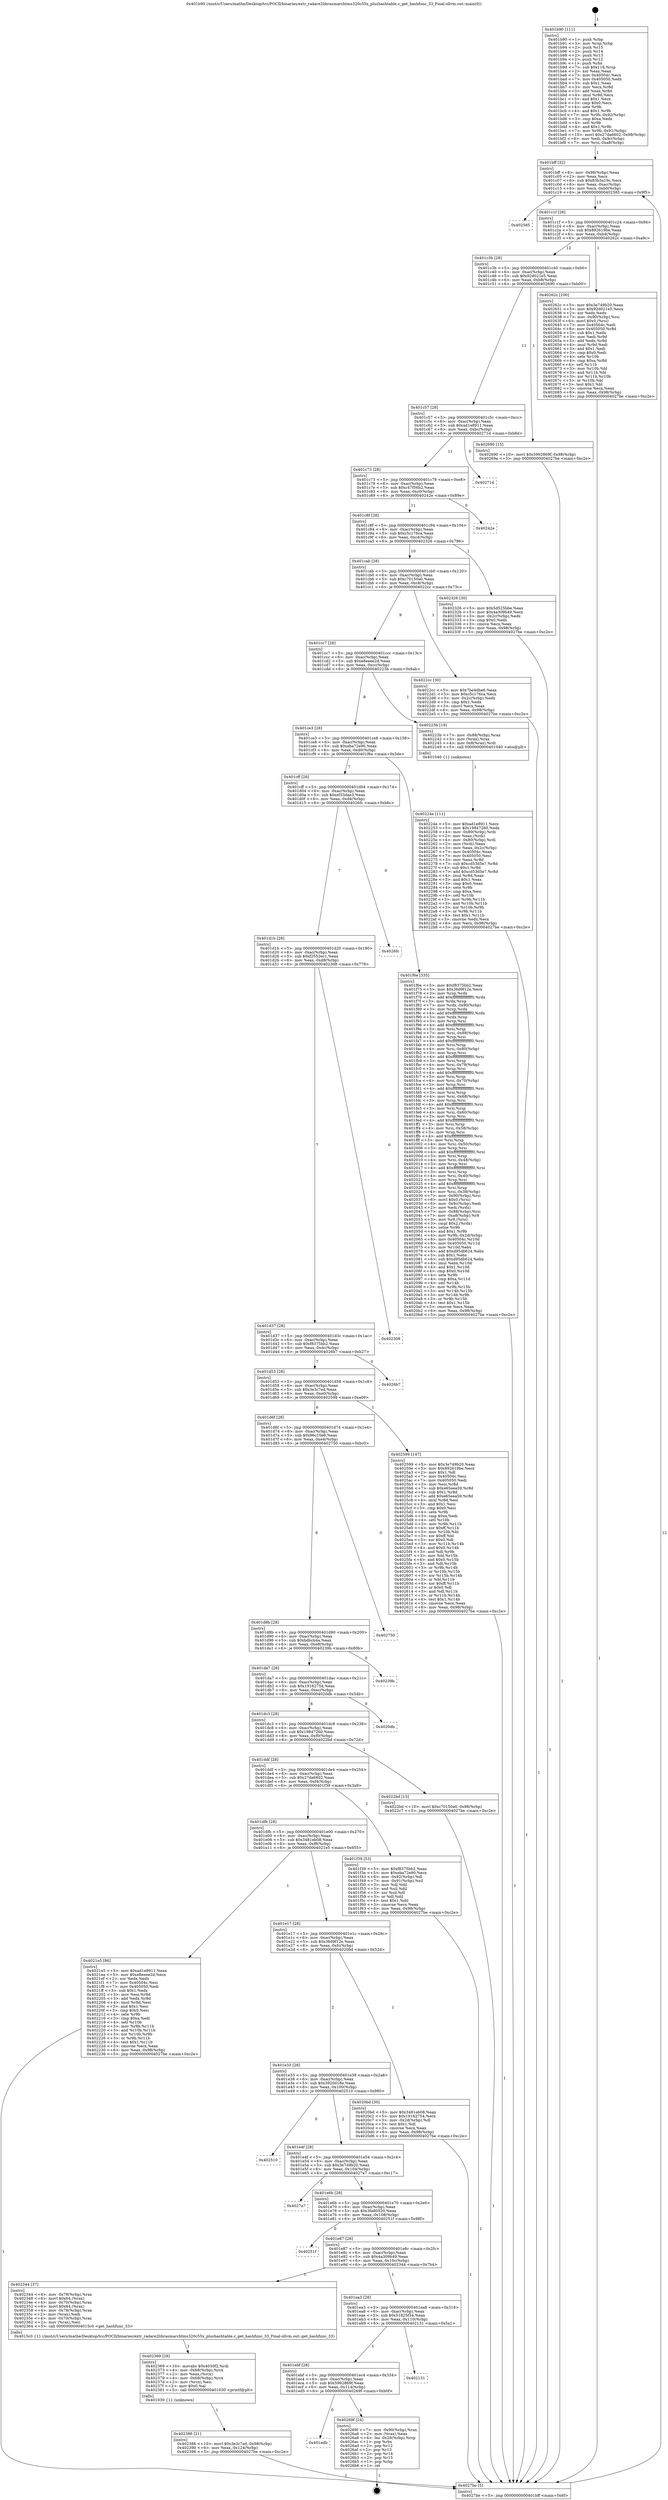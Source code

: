 digraph "0x401b90" {
  label = "0x401b90 (/mnt/c/Users/mathe/Desktop/tcc/POCII/binaries/extr_radare2librasmarchtms320c55x_plushashtable.c_get_hashfunc_33_Final-ollvm.out::main(0))"
  labelloc = "t"
  node[shape=record]

  Entry [label="",width=0.3,height=0.3,shape=circle,fillcolor=black,style=filled]
  "0x401bff" [label="{
     0x401bff [32]\l
     | [instrs]\l
     &nbsp;&nbsp;0x401bff \<+6\>: mov -0x98(%rbp),%eax\l
     &nbsp;&nbsp;0x401c05 \<+2\>: mov %eax,%ecx\l
     &nbsp;&nbsp;0x401c07 \<+6\>: sub $0x83b3a19c,%ecx\l
     &nbsp;&nbsp;0x401c0d \<+6\>: mov %eax,-0xac(%rbp)\l
     &nbsp;&nbsp;0x401c13 \<+6\>: mov %ecx,-0xb0(%rbp)\l
     &nbsp;&nbsp;0x401c19 \<+6\>: je 0000000000402585 \<main+0x9f5\>\l
  }"]
  "0x402585" [label="{
     0x402585\l
  }", style=dashed]
  "0x401c1f" [label="{
     0x401c1f [28]\l
     | [instrs]\l
     &nbsp;&nbsp;0x401c1f \<+5\>: jmp 0000000000401c24 \<main+0x94\>\l
     &nbsp;&nbsp;0x401c24 \<+6\>: mov -0xac(%rbp),%eax\l
     &nbsp;&nbsp;0x401c2a \<+5\>: sub $0x892619be,%eax\l
     &nbsp;&nbsp;0x401c2f \<+6\>: mov %eax,-0xb4(%rbp)\l
     &nbsp;&nbsp;0x401c35 \<+6\>: je 000000000040262c \<main+0xa9c\>\l
  }"]
  Exit [label="",width=0.3,height=0.3,shape=circle,fillcolor=black,style=filled,peripheries=2]
  "0x40262c" [label="{
     0x40262c [100]\l
     | [instrs]\l
     &nbsp;&nbsp;0x40262c \<+5\>: mov $0x3e749b20,%eax\l
     &nbsp;&nbsp;0x402631 \<+5\>: mov $0x92d021e5,%ecx\l
     &nbsp;&nbsp;0x402636 \<+2\>: xor %edx,%edx\l
     &nbsp;&nbsp;0x402638 \<+7\>: mov -0x90(%rbp),%rsi\l
     &nbsp;&nbsp;0x40263f \<+6\>: movl $0x0,(%rsi)\l
     &nbsp;&nbsp;0x402645 \<+7\>: mov 0x40504c,%edi\l
     &nbsp;&nbsp;0x40264c \<+8\>: mov 0x405050,%r8d\l
     &nbsp;&nbsp;0x402654 \<+3\>: sub $0x1,%edx\l
     &nbsp;&nbsp;0x402657 \<+3\>: mov %edi,%r9d\l
     &nbsp;&nbsp;0x40265a \<+3\>: add %edx,%r9d\l
     &nbsp;&nbsp;0x40265d \<+4\>: imul %r9d,%edi\l
     &nbsp;&nbsp;0x402661 \<+3\>: and $0x1,%edi\l
     &nbsp;&nbsp;0x402664 \<+3\>: cmp $0x0,%edi\l
     &nbsp;&nbsp;0x402667 \<+4\>: sete %r10b\l
     &nbsp;&nbsp;0x40266b \<+4\>: cmp $0xa,%r8d\l
     &nbsp;&nbsp;0x40266f \<+4\>: setl %r11b\l
     &nbsp;&nbsp;0x402673 \<+3\>: mov %r10b,%bl\l
     &nbsp;&nbsp;0x402676 \<+3\>: and %r11b,%bl\l
     &nbsp;&nbsp;0x402679 \<+3\>: xor %r11b,%r10b\l
     &nbsp;&nbsp;0x40267c \<+3\>: or %r10b,%bl\l
     &nbsp;&nbsp;0x40267f \<+3\>: test $0x1,%bl\l
     &nbsp;&nbsp;0x402682 \<+3\>: cmovne %ecx,%eax\l
     &nbsp;&nbsp;0x402685 \<+6\>: mov %eax,-0x98(%rbp)\l
     &nbsp;&nbsp;0x40268b \<+5\>: jmp 00000000004027be \<main+0xc2e\>\l
  }"]
  "0x401c3b" [label="{
     0x401c3b [28]\l
     | [instrs]\l
     &nbsp;&nbsp;0x401c3b \<+5\>: jmp 0000000000401c40 \<main+0xb0\>\l
     &nbsp;&nbsp;0x401c40 \<+6\>: mov -0xac(%rbp),%eax\l
     &nbsp;&nbsp;0x401c46 \<+5\>: sub $0x92d021e5,%eax\l
     &nbsp;&nbsp;0x401c4b \<+6\>: mov %eax,-0xb8(%rbp)\l
     &nbsp;&nbsp;0x401c51 \<+6\>: je 0000000000402690 \<main+0xb00\>\l
  }"]
  "0x401edb" [label="{
     0x401edb\l
  }", style=dashed]
  "0x402690" [label="{
     0x402690 [15]\l
     | [instrs]\l
     &nbsp;&nbsp;0x402690 \<+10\>: movl $0x5992869f,-0x98(%rbp)\l
     &nbsp;&nbsp;0x40269a \<+5\>: jmp 00000000004027be \<main+0xc2e\>\l
  }"]
  "0x401c57" [label="{
     0x401c57 [28]\l
     | [instrs]\l
     &nbsp;&nbsp;0x401c57 \<+5\>: jmp 0000000000401c5c \<main+0xcc\>\l
     &nbsp;&nbsp;0x401c5c \<+6\>: mov -0xac(%rbp),%eax\l
     &nbsp;&nbsp;0x401c62 \<+5\>: sub $0xad1e8911,%eax\l
     &nbsp;&nbsp;0x401c67 \<+6\>: mov %eax,-0xbc(%rbp)\l
     &nbsp;&nbsp;0x401c6d \<+6\>: je 000000000040271d \<main+0xb8d\>\l
  }"]
  "0x40269f" [label="{
     0x40269f [24]\l
     | [instrs]\l
     &nbsp;&nbsp;0x40269f \<+7\>: mov -0x90(%rbp),%rax\l
     &nbsp;&nbsp;0x4026a6 \<+2\>: mov (%rax),%eax\l
     &nbsp;&nbsp;0x4026a8 \<+4\>: lea -0x28(%rbp),%rsp\l
     &nbsp;&nbsp;0x4026ac \<+1\>: pop %rbx\l
     &nbsp;&nbsp;0x4026ad \<+2\>: pop %r12\l
     &nbsp;&nbsp;0x4026af \<+2\>: pop %r13\l
     &nbsp;&nbsp;0x4026b1 \<+2\>: pop %r14\l
     &nbsp;&nbsp;0x4026b3 \<+2\>: pop %r15\l
     &nbsp;&nbsp;0x4026b5 \<+1\>: pop %rbp\l
     &nbsp;&nbsp;0x4026b6 \<+1\>: ret\l
  }"]
  "0x40271d" [label="{
     0x40271d\l
  }", style=dashed]
  "0x401c73" [label="{
     0x401c73 [28]\l
     | [instrs]\l
     &nbsp;&nbsp;0x401c73 \<+5\>: jmp 0000000000401c78 \<main+0xe8\>\l
     &nbsp;&nbsp;0x401c78 \<+6\>: mov -0xac(%rbp),%eax\l
     &nbsp;&nbsp;0x401c7e \<+5\>: sub $0xc47f56b2,%eax\l
     &nbsp;&nbsp;0x401c83 \<+6\>: mov %eax,-0xc0(%rbp)\l
     &nbsp;&nbsp;0x401c89 \<+6\>: je 000000000040242e \<main+0x89e\>\l
  }"]
  "0x401ebf" [label="{
     0x401ebf [28]\l
     | [instrs]\l
     &nbsp;&nbsp;0x401ebf \<+5\>: jmp 0000000000401ec4 \<main+0x334\>\l
     &nbsp;&nbsp;0x401ec4 \<+6\>: mov -0xac(%rbp),%eax\l
     &nbsp;&nbsp;0x401eca \<+5\>: sub $0x5992869f,%eax\l
     &nbsp;&nbsp;0x401ecf \<+6\>: mov %eax,-0x114(%rbp)\l
     &nbsp;&nbsp;0x401ed5 \<+6\>: je 000000000040269f \<main+0xb0f\>\l
  }"]
  "0x40242e" [label="{
     0x40242e\l
  }", style=dashed]
  "0x401c8f" [label="{
     0x401c8f [28]\l
     | [instrs]\l
     &nbsp;&nbsp;0x401c8f \<+5\>: jmp 0000000000401c94 \<main+0x104\>\l
     &nbsp;&nbsp;0x401c94 \<+6\>: mov -0xac(%rbp),%eax\l
     &nbsp;&nbsp;0x401c9a \<+5\>: sub $0xc5c176ca,%eax\l
     &nbsp;&nbsp;0x401c9f \<+6\>: mov %eax,-0xc4(%rbp)\l
     &nbsp;&nbsp;0x401ca5 \<+6\>: je 0000000000402326 \<main+0x796\>\l
  }"]
  "0x402131" [label="{
     0x402131\l
  }", style=dashed]
  "0x402326" [label="{
     0x402326 [30]\l
     | [instrs]\l
     &nbsp;&nbsp;0x402326 \<+5\>: mov $0x5d525bbe,%eax\l
     &nbsp;&nbsp;0x40232b \<+5\>: mov $0x4a309b49,%ecx\l
     &nbsp;&nbsp;0x402330 \<+3\>: mov -0x2c(%rbp),%edx\l
     &nbsp;&nbsp;0x402333 \<+3\>: cmp $0x0,%edx\l
     &nbsp;&nbsp;0x402336 \<+3\>: cmove %ecx,%eax\l
     &nbsp;&nbsp;0x402339 \<+6\>: mov %eax,-0x98(%rbp)\l
     &nbsp;&nbsp;0x40233f \<+5\>: jmp 00000000004027be \<main+0xc2e\>\l
  }"]
  "0x401cab" [label="{
     0x401cab [28]\l
     | [instrs]\l
     &nbsp;&nbsp;0x401cab \<+5\>: jmp 0000000000401cb0 \<main+0x120\>\l
     &nbsp;&nbsp;0x401cb0 \<+6\>: mov -0xac(%rbp),%eax\l
     &nbsp;&nbsp;0x401cb6 \<+5\>: sub $0xc70150a0,%eax\l
     &nbsp;&nbsp;0x401cbb \<+6\>: mov %eax,-0xc8(%rbp)\l
     &nbsp;&nbsp;0x401cc1 \<+6\>: je 00000000004022cc \<main+0x73c\>\l
  }"]
  "0x402386" [label="{
     0x402386 [21]\l
     | [instrs]\l
     &nbsp;&nbsp;0x402386 \<+10\>: movl $0x3e3c7ed,-0x98(%rbp)\l
     &nbsp;&nbsp;0x402390 \<+6\>: mov %eax,-0x124(%rbp)\l
     &nbsp;&nbsp;0x402396 \<+5\>: jmp 00000000004027be \<main+0xc2e\>\l
  }"]
  "0x4022cc" [label="{
     0x4022cc [30]\l
     | [instrs]\l
     &nbsp;&nbsp;0x4022cc \<+5\>: mov $0x7be4dbe6,%eax\l
     &nbsp;&nbsp;0x4022d1 \<+5\>: mov $0xc5c176ca,%ecx\l
     &nbsp;&nbsp;0x4022d6 \<+3\>: mov -0x2c(%rbp),%edx\l
     &nbsp;&nbsp;0x4022d9 \<+3\>: cmp $0x1,%edx\l
     &nbsp;&nbsp;0x4022dc \<+3\>: cmovl %ecx,%eax\l
     &nbsp;&nbsp;0x4022df \<+6\>: mov %eax,-0x98(%rbp)\l
     &nbsp;&nbsp;0x4022e5 \<+5\>: jmp 00000000004027be \<main+0xc2e\>\l
  }"]
  "0x401cc7" [label="{
     0x401cc7 [28]\l
     | [instrs]\l
     &nbsp;&nbsp;0x401cc7 \<+5\>: jmp 0000000000401ccc \<main+0x13c\>\l
     &nbsp;&nbsp;0x401ccc \<+6\>: mov -0xac(%rbp),%eax\l
     &nbsp;&nbsp;0x401cd2 \<+5\>: sub $0xe8eeee2d,%eax\l
     &nbsp;&nbsp;0x401cd7 \<+6\>: mov %eax,-0xcc(%rbp)\l
     &nbsp;&nbsp;0x401cdd \<+6\>: je 000000000040223b \<main+0x6ab\>\l
  }"]
  "0x402369" [label="{
     0x402369 [29]\l
     | [instrs]\l
     &nbsp;&nbsp;0x402369 \<+10\>: movabs $0x4030f2,%rdi\l
     &nbsp;&nbsp;0x402373 \<+4\>: mov -0x68(%rbp),%rcx\l
     &nbsp;&nbsp;0x402377 \<+2\>: mov %eax,(%rcx)\l
     &nbsp;&nbsp;0x402379 \<+4\>: mov -0x68(%rbp),%rcx\l
     &nbsp;&nbsp;0x40237d \<+2\>: mov (%rcx),%esi\l
     &nbsp;&nbsp;0x40237f \<+2\>: mov $0x0,%al\l
     &nbsp;&nbsp;0x402381 \<+5\>: call 0000000000401030 \<printf@plt\>\l
     | [calls]\l
     &nbsp;&nbsp;0x401030 \{1\} (unknown)\l
  }"]
  "0x40223b" [label="{
     0x40223b [19]\l
     | [instrs]\l
     &nbsp;&nbsp;0x40223b \<+7\>: mov -0x88(%rbp),%rax\l
     &nbsp;&nbsp;0x402242 \<+3\>: mov (%rax),%rax\l
     &nbsp;&nbsp;0x402245 \<+4\>: mov 0x8(%rax),%rdi\l
     &nbsp;&nbsp;0x402249 \<+5\>: call 0000000000401040 \<atoi@plt\>\l
     | [calls]\l
     &nbsp;&nbsp;0x401040 \{1\} (unknown)\l
  }"]
  "0x401ce3" [label="{
     0x401ce3 [28]\l
     | [instrs]\l
     &nbsp;&nbsp;0x401ce3 \<+5\>: jmp 0000000000401ce8 \<main+0x158\>\l
     &nbsp;&nbsp;0x401ce8 \<+6\>: mov -0xac(%rbp),%eax\l
     &nbsp;&nbsp;0x401cee \<+5\>: sub $0xeba72e90,%eax\l
     &nbsp;&nbsp;0x401cf3 \<+6\>: mov %eax,-0xd0(%rbp)\l
     &nbsp;&nbsp;0x401cf9 \<+6\>: je 0000000000401f6e \<main+0x3de\>\l
  }"]
  "0x401ea3" [label="{
     0x401ea3 [28]\l
     | [instrs]\l
     &nbsp;&nbsp;0x401ea3 \<+5\>: jmp 0000000000401ea8 \<main+0x318\>\l
     &nbsp;&nbsp;0x401ea8 \<+6\>: mov -0xac(%rbp),%eax\l
     &nbsp;&nbsp;0x401eae \<+5\>: sub $0x51825f34,%eax\l
     &nbsp;&nbsp;0x401eb3 \<+6\>: mov %eax,-0x110(%rbp)\l
     &nbsp;&nbsp;0x401eb9 \<+6\>: je 0000000000402131 \<main+0x5a1\>\l
  }"]
  "0x401f6e" [label="{
     0x401f6e [335]\l
     | [instrs]\l
     &nbsp;&nbsp;0x401f6e \<+5\>: mov $0xf8375bb2,%eax\l
     &nbsp;&nbsp;0x401f73 \<+5\>: mov $0x36d9f12e,%ecx\l
     &nbsp;&nbsp;0x401f78 \<+3\>: mov %rsp,%rdx\l
     &nbsp;&nbsp;0x401f7b \<+4\>: add $0xfffffffffffffff0,%rdx\l
     &nbsp;&nbsp;0x401f7f \<+3\>: mov %rdx,%rsp\l
     &nbsp;&nbsp;0x401f82 \<+7\>: mov %rdx,-0x90(%rbp)\l
     &nbsp;&nbsp;0x401f89 \<+3\>: mov %rsp,%rdx\l
     &nbsp;&nbsp;0x401f8c \<+4\>: add $0xfffffffffffffff0,%rdx\l
     &nbsp;&nbsp;0x401f90 \<+3\>: mov %rdx,%rsp\l
     &nbsp;&nbsp;0x401f93 \<+3\>: mov %rsp,%rsi\l
     &nbsp;&nbsp;0x401f96 \<+4\>: add $0xfffffffffffffff0,%rsi\l
     &nbsp;&nbsp;0x401f9a \<+3\>: mov %rsi,%rsp\l
     &nbsp;&nbsp;0x401f9d \<+7\>: mov %rsi,-0x88(%rbp)\l
     &nbsp;&nbsp;0x401fa4 \<+3\>: mov %rsp,%rsi\l
     &nbsp;&nbsp;0x401fa7 \<+4\>: add $0xfffffffffffffff0,%rsi\l
     &nbsp;&nbsp;0x401fab \<+3\>: mov %rsi,%rsp\l
     &nbsp;&nbsp;0x401fae \<+4\>: mov %rsi,-0x80(%rbp)\l
     &nbsp;&nbsp;0x401fb2 \<+3\>: mov %rsp,%rsi\l
     &nbsp;&nbsp;0x401fb5 \<+4\>: add $0xfffffffffffffff0,%rsi\l
     &nbsp;&nbsp;0x401fb9 \<+3\>: mov %rsi,%rsp\l
     &nbsp;&nbsp;0x401fbc \<+4\>: mov %rsi,-0x78(%rbp)\l
     &nbsp;&nbsp;0x401fc0 \<+3\>: mov %rsp,%rsi\l
     &nbsp;&nbsp;0x401fc3 \<+4\>: add $0xfffffffffffffff0,%rsi\l
     &nbsp;&nbsp;0x401fc7 \<+3\>: mov %rsi,%rsp\l
     &nbsp;&nbsp;0x401fca \<+4\>: mov %rsi,-0x70(%rbp)\l
     &nbsp;&nbsp;0x401fce \<+3\>: mov %rsp,%rsi\l
     &nbsp;&nbsp;0x401fd1 \<+4\>: add $0xfffffffffffffff0,%rsi\l
     &nbsp;&nbsp;0x401fd5 \<+3\>: mov %rsi,%rsp\l
     &nbsp;&nbsp;0x401fd8 \<+4\>: mov %rsi,-0x68(%rbp)\l
     &nbsp;&nbsp;0x401fdc \<+3\>: mov %rsp,%rsi\l
     &nbsp;&nbsp;0x401fdf \<+4\>: add $0xfffffffffffffff0,%rsi\l
     &nbsp;&nbsp;0x401fe3 \<+3\>: mov %rsi,%rsp\l
     &nbsp;&nbsp;0x401fe6 \<+4\>: mov %rsi,-0x60(%rbp)\l
     &nbsp;&nbsp;0x401fea \<+3\>: mov %rsp,%rsi\l
     &nbsp;&nbsp;0x401fed \<+4\>: add $0xfffffffffffffff0,%rsi\l
     &nbsp;&nbsp;0x401ff1 \<+3\>: mov %rsi,%rsp\l
     &nbsp;&nbsp;0x401ff4 \<+4\>: mov %rsi,-0x58(%rbp)\l
     &nbsp;&nbsp;0x401ff8 \<+3\>: mov %rsp,%rsi\l
     &nbsp;&nbsp;0x401ffb \<+4\>: add $0xfffffffffffffff0,%rsi\l
     &nbsp;&nbsp;0x401fff \<+3\>: mov %rsi,%rsp\l
     &nbsp;&nbsp;0x402002 \<+4\>: mov %rsi,-0x50(%rbp)\l
     &nbsp;&nbsp;0x402006 \<+3\>: mov %rsp,%rsi\l
     &nbsp;&nbsp;0x402009 \<+4\>: add $0xfffffffffffffff0,%rsi\l
     &nbsp;&nbsp;0x40200d \<+3\>: mov %rsi,%rsp\l
     &nbsp;&nbsp;0x402010 \<+4\>: mov %rsi,-0x48(%rbp)\l
     &nbsp;&nbsp;0x402014 \<+3\>: mov %rsp,%rsi\l
     &nbsp;&nbsp;0x402017 \<+4\>: add $0xfffffffffffffff0,%rsi\l
     &nbsp;&nbsp;0x40201b \<+3\>: mov %rsi,%rsp\l
     &nbsp;&nbsp;0x40201e \<+4\>: mov %rsi,-0x40(%rbp)\l
     &nbsp;&nbsp;0x402022 \<+3\>: mov %rsp,%rsi\l
     &nbsp;&nbsp;0x402025 \<+4\>: add $0xfffffffffffffff0,%rsi\l
     &nbsp;&nbsp;0x402029 \<+3\>: mov %rsi,%rsp\l
     &nbsp;&nbsp;0x40202c \<+4\>: mov %rsi,-0x38(%rbp)\l
     &nbsp;&nbsp;0x402030 \<+7\>: mov -0x90(%rbp),%rsi\l
     &nbsp;&nbsp;0x402037 \<+6\>: movl $0x0,(%rsi)\l
     &nbsp;&nbsp;0x40203d \<+6\>: mov -0x9c(%rbp),%edi\l
     &nbsp;&nbsp;0x402043 \<+2\>: mov %edi,(%rdx)\l
     &nbsp;&nbsp;0x402045 \<+7\>: mov -0x88(%rbp),%rsi\l
     &nbsp;&nbsp;0x40204c \<+7\>: mov -0xa8(%rbp),%r8\l
     &nbsp;&nbsp;0x402053 \<+3\>: mov %r8,(%rsi)\l
     &nbsp;&nbsp;0x402056 \<+3\>: cmpl $0x2,(%rdx)\l
     &nbsp;&nbsp;0x402059 \<+4\>: setne %r9b\l
     &nbsp;&nbsp;0x40205d \<+4\>: and $0x1,%r9b\l
     &nbsp;&nbsp;0x402061 \<+4\>: mov %r9b,-0x2d(%rbp)\l
     &nbsp;&nbsp;0x402065 \<+8\>: mov 0x40504c,%r10d\l
     &nbsp;&nbsp;0x40206d \<+8\>: mov 0x405050,%r11d\l
     &nbsp;&nbsp;0x402075 \<+3\>: mov %r10d,%ebx\l
     &nbsp;&nbsp;0x402078 \<+6\>: add $0xd95db624,%ebx\l
     &nbsp;&nbsp;0x40207e \<+3\>: sub $0x1,%ebx\l
     &nbsp;&nbsp;0x402081 \<+6\>: sub $0xd95db624,%ebx\l
     &nbsp;&nbsp;0x402087 \<+4\>: imul %ebx,%r10d\l
     &nbsp;&nbsp;0x40208b \<+4\>: and $0x1,%r10d\l
     &nbsp;&nbsp;0x40208f \<+4\>: cmp $0x0,%r10d\l
     &nbsp;&nbsp;0x402093 \<+4\>: sete %r9b\l
     &nbsp;&nbsp;0x402097 \<+4\>: cmp $0xa,%r11d\l
     &nbsp;&nbsp;0x40209b \<+4\>: setl %r14b\l
     &nbsp;&nbsp;0x40209f \<+3\>: mov %r9b,%r15b\l
     &nbsp;&nbsp;0x4020a2 \<+3\>: and %r14b,%r15b\l
     &nbsp;&nbsp;0x4020a5 \<+3\>: xor %r14b,%r9b\l
     &nbsp;&nbsp;0x4020a8 \<+3\>: or %r9b,%r15b\l
     &nbsp;&nbsp;0x4020ab \<+4\>: test $0x1,%r15b\l
     &nbsp;&nbsp;0x4020af \<+3\>: cmovne %ecx,%eax\l
     &nbsp;&nbsp;0x4020b2 \<+6\>: mov %eax,-0x98(%rbp)\l
     &nbsp;&nbsp;0x4020b8 \<+5\>: jmp 00000000004027be \<main+0xc2e\>\l
  }"]
  "0x401cff" [label="{
     0x401cff [28]\l
     | [instrs]\l
     &nbsp;&nbsp;0x401cff \<+5\>: jmp 0000000000401d04 \<main+0x174\>\l
     &nbsp;&nbsp;0x401d04 \<+6\>: mov -0xac(%rbp),%eax\l
     &nbsp;&nbsp;0x401d0a \<+5\>: sub $0xef33dae3,%eax\l
     &nbsp;&nbsp;0x401d0f \<+6\>: mov %eax,-0xd4(%rbp)\l
     &nbsp;&nbsp;0x401d15 \<+6\>: je 00000000004026fc \<main+0xb6c\>\l
  }"]
  "0x402344" [label="{
     0x402344 [37]\l
     | [instrs]\l
     &nbsp;&nbsp;0x402344 \<+4\>: mov -0x78(%rbp),%rax\l
     &nbsp;&nbsp;0x402348 \<+6\>: movl $0x64,(%rax)\l
     &nbsp;&nbsp;0x40234e \<+4\>: mov -0x70(%rbp),%rax\l
     &nbsp;&nbsp;0x402352 \<+6\>: movl $0x64,(%rax)\l
     &nbsp;&nbsp;0x402358 \<+4\>: mov -0x78(%rbp),%rax\l
     &nbsp;&nbsp;0x40235c \<+2\>: mov (%rax),%edi\l
     &nbsp;&nbsp;0x40235e \<+4\>: mov -0x70(%rbp),%rax\l
     &nbsp;&nbsp;0x402362 \<+2\>: mov (%rax),%esi\l
     &nbsp;&nbsp;0x402364 \<+5\>: call 00000000004015c0 \<get_hashfunc_33\>\l
     | [calls]\l
     &nbsp;&nbsp;0x4015c0 \{1\} (/mnt/c/Users/mathe/Desktop/tcc/POCII/binaries/extr_radare2librasmarchtms320c55x_plushashtable.c_get_hashfunc_33_Final-ollvm.out::get_hashfunc_33)\l
  }"]
  "0x4026fc" [label="{
     0x4026fc\l
  }", style=dashed]
  "0x401d1b" [label="{
     0x401d1b [28]\l
     | [instrs]\l
     &nbsp;&nbsp;0x401d1b \<+5\>: jmp 0000000000401d20 \<main+0x190\>\l
     &nbsp;&nbsp;0x401d20 \<+6\>: mov -0xac(%rbp),%eax\l
     &nbsp;&nbsp;0x401d26 \<+5\>: sub $0xf2552ec1,%eax\l
     &nbsp;&nbsp;0x401d2b \<+6\>: mov %eax,-0xd8(%rbp)\l
     &nbsp;&nbsp;0x401d31 \<+6\>: je 0000000000402308 \<main+0x778\>\l
  }"]
  "0x401e87" [label="{
     0x401e87 [28]\l
     | [instrs]\l
     &nbsp;&nbsp;0x401e87 \<+5\>: jmp 0000000000401e8c \<main+0x2fc\>\l
     &nbsp;&nbsp;0x401e8c \<+6\>: mov -0xac(%rbp),%eax\l
     &nbsp;&nbsp;0x401e92 \<+5\>: sub $0x4a309b49,%eax\l
     &nbsp;&nbsp;0x401e97 \<+6\>: mov %eax,-0x10c(%rbp)\l
     &nbsp;&nbsp;0x401e9d \<+6\>: je 0000000000402344 \<main+0x7b4\>\l
  }"]
  "0x402308" [label="{
     0x402308\l
  }", style=dashed]
  "0x401d37" [label="{
     0x401d37 [28]\l
     | [instrs]\l
     &nbsp;&nbsp;0x401d37 \<+5\>: jmp 0000000000401d3c \<main+0x1ac\>\l
     &nbsp;&nbsp;0x401d3c \<+6\>: mov -0xac(%rbp),%eax\l
     &nbsp;&nbsp;0x401d42 \<+5\>: sub $0xf8375bb2,%eax\l
     &nbsp;&nbsp;0x401d47 \<+6\>: mov %eax,-0xdc(%rbp)\l
     &nbsp;&nbsp;0x401d4d \<+6\>: je 00000000004026b7 \<main+0xb27\>\l
  }"]
  "0x40251f" [label="{
     0x40251f\l
  }", style=dashed]
  "0x4026b7" [label="{
     0x4026b7\l
  }", style=dashed]
  "0x401d53" [label="{
     0x401d53 [28]\l
     | [instrs]\l
     &nbsp;&nbsp;0x401d53 \<+5\>: jmp 0000000000401d58 \<main+0x1c8\>\l
     &nbsp;&nbsp;0x401d58 \<+6\>: mov -0xac(%rbp),%eax\l
     &nbsp;&nbsp;0x401d5e \<+5\>: sub $0x3e3c7ed,%eax\l
     &nbsp;&nbsp;0x401d63 \<+6\>: mov %eax,-0xe0(%rbp)\l
     &nbsp;&nbsp;0x401d69 \<+6\>: je 0000000000402599 \<main+0xa09\>\l
  }"]
  "0x401e6b" [label="{
     0x401e6b [28]\l
     | [instrs]\l
     &nbsp;&nbsp;0x401e6b \<+5\>: jmp 0000000000401e70 \<main+0x2e0\>\l
     &nbsp;&nbsp;0x401e70 \<+6\>: mov -0xac(%rbp),%eax\l
     &nbsp;&nbsp;0x401e76 \<+5\>: sub $0x3fa80520,%eax\l
     &nbsp;&nbsp;0x401e7b \<+6\>: mov %eax,-0x108(%rbp)\l
     &nbsp;&nbsp;0x401e81 \<+6\>: je 000000000040251f \<main+0x98f\>\l
  }"]
  "0x402599" [label="{
     0x402599 [147]\l
     | [instrs]\l
     &nbsp;&nbsp;0x402599 \<+5\>: mov $0x3e749b20,%eax\l
     &nbsp;&nbsp;0x40259e \<+5\>: mov $0x892619be,%ecx\l
     &nbsp;&nbsp;0x4025a3 \<+2\>: mov $0x1,%dl\l
     &nbsp;&nbsp;0x4025a5 \<+7\>: mov 0x40504c,%esi\l
     &nbsp;&nbsp;0x4025ac \<+7\>: mov 0x405050,%edi\l
     &nbsp;&nbsp;0x4025b3 \<+3\>: mov %esi,%r8d\l
     &nbsp;&nbsp;0x4025b6 \<+7\>: sub $0xe65eea59,%r8d\l
     &nbsp;&nbsp;0x4025bd \<+4\>: sub $0x1,%r8d\l
     &nbsp;&nbsp;0x4025c1 \<+7\>: add $0xe65eea59,%r8d\l
     &nbsp;&nbsp;0x4025c8 \<+4\>: imul %r8d,%esi\l
     &nbsp;&nbsp;0x4025cc \<+3\>: and $0x1,%esi\l
     &nbsp;&nbsp;0x4025cf \<+3\>: cmp $0x0,%esi\l
     &nbsp;&nbsp;0x4025d2 \<+4\>: sete %r9b\l
     &nbsp;&nbsp;0x4025d6 \<+3\>: cmp $0xa,%edi\l
     &nbsp;&nbsp;0x4025d9 \<+4\>: setl %r10b\l
     &nbsp;&nbsp;0x4025dd \<+3\>: mov %r9b,%r11b\l
     &nbsp;&nbsp;0x4025e0 \<+4\>: xor $0xff,%r11b\l
     &nbsp;&nbsp;0x4025e4 \<+3\>: mov %r10b,%bl\l
     &nbsp;&nbsp;0x4025e7 \<+3\>: xor $0xff,%bl\l
     &nbsp;&nbsp;0x4025ea \<+3\>: xor $0x0,%dl\l
     &nbsp;&nbsp;0x4025ed \<+3\>: mov %r11b,%r14b\l
     &nbsp;&nbsp;0x4025f0 \<+4\>: and $0x0,%r14b\l
     &nbsp;&nbsp;0x4025f4 \<+3\>: and %dl,%r9b\l
     &nbsp;&nbsp;0x4025f7 \<+3\>: mov %bl,%r15b\l
     &nbsp;&nbsp;0x4025fa \<+4\>: and $0x0,%r15b\l
     &nbsp;&nbsp;0x4025fe \<+3\>: and %dl,%r10b\l
     &nbsp;&nbsp;0x402601 \<+3\>: or %r9b,%r14b\l
     &nbsp;&nbsp;0x402604 \<+3\>: or %r10b,%r15b\l
     &nbsp;&nbsp;0x402607 \<+3\>: xor %r15b,%r14b\l
     &nbsp;&nbsp;0x40260a \<+3\>: or %bl,%r11b\l
     &nbsp;&nbsp;0x40260d \<+4\>: xor $0xff,%r11b\l
     &nbsp;&nbsp;0x402611 \<+3\>: or $0x0,%dl\l
     &nbsp;&nbsp;0x402614 \<+3\>: and %dl,%r11b\l
     &nbsp;&nbsp;0x402617 \<+3\>: or %r11b,%r14b\l
     &nbsp;&nbsp;0x40261a \<+4\>: test $0x1,%r14b\l
     &nbsp;&nbsp;0x40261e \<+3\>: cmovne %ecx,%eax\l
     &nbsp;&nbsp;0x402621 \<+6\>: mov %eax,-0x98(%rbp)\l
     &nbsp;&nbsp;0x402627 \<+5\>: jmp 00000000004027be \<main+0xc2e\>\l
  }"]
  "0x401d6f" [label="{
     0x401d6f [28]\l
     | [instrs]\l
     &nbsp;&nbsp;0x401d6f \<+5\>: jmp 0000000000401d74 \<main+0x1e4\>\l
     &nbsp;&nbsp;0x401d74 \<+6\>: mov -0xac(%rbp),%eax\l
     &nbsp;&nbsp;0x401d7a \<+5\>: sub $0x96c10e6,%eax\l
     &nbsp;&nbsp;0x401d7f \<+6\>: mov %eax,-0xe4(%rbp)\l
     &nbsp;&nbsp;0x401d85 \<+6\>: je 0000000000402750 \<main+0xbc0\>\l
  }"]
  "0x4027a7" [label="{
     0x4027a7\l
  }", style=dashed]
  "0x402750" [label="{
     0x402750\l
  }", style=dashed]
  "0x401d8b" [label="{
     0x401d8b [28]\l
     | [instrs]\l
     &nbsp;&nbsp;0x401d8b \<+5\>: jmp 0000000000401d90 \<main+0x200\>\l
     &nbsp;&nbsp;0x401d90 \<+6\>: mov -0xac(%rbp),%eax\l
     &nbsp;&nbsp;0x401d96 \<+5\>: sub $0xbdbcb4a,%eax\l
     &nbsp;&nbsp;0x401d9b \<+6\>: mov %eax,-0xe8(%rbp)\l
     &nbsp;&nbsp;0x401da1 \<+6\>: je 000000000040239b \<main+0x80b\>\l
  }"]
  "0x401e4f" [label="{
     0x401e4f [28]\l
     | [instrs]\l
     &nbsp;&nbsp;0x401e4f \<+5\>: jmp 0000000000401e54 \<main+0x2c4\>\l
     &nbsp;&nbsp;0x401e54 \<+6\>: mov -0xac(%rbp),%eax\l
     &nbsp;&nbsp;0x401e5a \<+5\>: sub $0x3e749b20,%eax\l
     &nbsp;&nbsp;0x401e5f \<+6\>: mov %eax,-0x104(%rbp)\l
     &nbsp;&nbsp;0x401e65 \<+6\>: je 00000000004027a7 \<main+0xc17\>\l
  }"]
  "0x40239b" [label="{
     0x40239b\l
  }", style=dashed]
  "0x401da7" [label="{
     0x401da7 [28]\l
     | [instrs]\l
     &nbsp;&nbsp;0x401da7 \<+5\>: jmp 0000000000401dac \<main+0x21c\>\l
     &nbsp;&nbsp;0x401dac \<+6\>: mov -0xac(%rbp),%eax\l
     &nbsp;&nbsp;0x401db2 \<+5\>: sub $0x19162754,%eax\l
     &nbsp;&nbsp;0x401db7 \<+6\>: mov %eax,-0xec(%rbp)\l
     &nbsp;&nbsp;0x401dbd \<+6\>: je 00000000004020db \<main+0x54b\>\l
  }"]
  "0x402510" [label="{
     0x402510\l
  }", style=dashed]
  "0x4020db" [label="{
     0x4020db\l
  }", style=dashed]
  "0x401dc3" [label="{
     0x401dc3 [28]\l
     | [instrs]\l
     &nbsp;&nbsp;0x401dc3 \<+5\>: jmp 0000000000401dc8 \<main+0x238\>\l
     &nbsp;&nbsp;0x401dc8 \<+6\>: mov -0xac(%rbp),%eax\l
     &nbsp;&nbsp;0x401dce \<+5\>: sub $0x19847260,%eax\l
     &nbsp;&nbsp;0x401dd3 \<+6\>: mov %eax,-0xf0(%rbp)\l
     &nbsp;&nbsp;0x401dd9 \<+6\>: je 00000000004022bd \<main+0x72d\>\l
  }"]
  "0x40224e" [label="{
     0x40224e [111]\l
     | [instrs]\l
     &nbsp;&nbsp;0x40224e \<+5\>: mov $0xad1e8911,%ecx\l
     &nbsp;&nbsp;0x402253 \<+5\>: mov $0x19847260,%edx\l
     &nbsp;&nbsp;0x402258 \<+4\>: mov -0x80(%rbp),%rdi\l
     &nbsp;&nbsp;0x40225c \<+2\>: mov %eax,(%rdi)\l
     &nbsp;&nbsp;0x40225e \<+4\>: mov -0x80(%rbp),%rdi\l
     &nbsp;&nbsp;0x402262 \<+2\>: mov (%rdi),%eax\l
     &nbsp;&nbsp;0x402264 \<+3\>: mov %eax,-0x2c(%rbp)\l
     &nbsp;&nbsp;0x402267 \<+7\>: mov 0x40504c,%eax\l
     &nbsp;&nbsp;0x40226e \<+7\>: mov 0x405050,%esi\l
     &nbsp;&nbsp;0x402275 \<+3\>: mov %eax,%r8d\l
     &nbsp;&nbsp;0x402278 \<+7\>: sub $0xcd53d5e7,%r8d\l
     &nbsp;&nbsp;0x40227f \<+4\>: sub $0x1,%r8d\l
     &nbsp;&nbsp;0x402283 \<+7\>: add $0xcd53d5e7,%r8d\l
     &nbsp;&nbsp;0x40228a \<+4\>: imul %r8d,%eax\l
     &nbsp;&nbsp;0x40228e \<+3\>: and $0x1,%eax\l
     &nbsp;&nbsp;0x402291 \<+3\>: cmp $0x0,%eax\l
     &nbsp;&nbsp;0x402294 \<+4\>: sete %r9b\l
     &nbsp;&nbsp;0x402298 \<+3\>: cmp $0xa,%esi\l
     &nbsp;&nbsp;0x40229b \<+4\>: setl %r10b\l
     &nbsp;&nbsp;0x40229f \<+3\>: mov %r9b,%r11b\l
     &nbsp;&nbsp;0x4022a2 \<+3\>: and %r10b,%r11b\l
     &nbsp;&nbsp;0x4022a5 \<+3\>: xor %r10b,%r9b\l
     &nbsp;&nbsp;0x4022a8 \<+3\>: or %r9b,%r11b\l
     &nbsp;&nbsp;0x4022ab \<+4\>: test $0x1,%r11b\l
     &nbsp;&nbsp;0x4022af \<+3\>: cmovne %edx,%ecx\l
     &nbsp;&nbsp;0x4022b2 \<+6\>: mov %ecx,-0x98(%rbp)\l
     &nbsp;&nbsp;0x4022b8 \<+5\>: jmp 00000000004027be \<main+0xc2e\>\l
  }"]
  "0x4022bd" [label="{
     0x4022bd [15]\l
     | [instrs]\l
     &nbsp;&nbsp;0x4022bd \<+10\>: movl $0xc70150a0,-0x98(%rbp)\l
     &nbsp;&nbsp;0x4022c7 \<+5\>: jmp 00000000004027be \<main+0xc2e\>\l
  }"]
  "0x401ddf" [label="{
     0x401ddf [28]\l
     | [instrs]\l
     &nbsp;&nbsp;0x401ddf \<+5\>: jmp 0000000000401de4 \<main+0x254\>\l
     &nbsp;&nbsp;0x401de4 \<+6\>: mov -0xac(%rbp),%eax\l
     &nbsp;&nbsp;0x401dea \<+5\>: sub $0x27da6602,%eax\l
     &nbsp;&nbsp;0x401def \<+6\>: mov %eax,-0xf4(%rbp)\l
     &nbsp;&nbsp;0x401df5 \<+6\>: je 0000000000401f39 \<main+0x3a9\>\l
  }"]
  "0x401e33" [label="{
     0x401e33 [28]\l
     | [instrs]\l
     &nbsp;&nbsp;0x401e33 \<+5\>: jmp 0000000000401e38 \<main+0x2a8\>\l
     &nbsp;&nbsp;0x401e38 \<+6\>: mov -0xac(%rbp),%eax\l
     &nbsp;&nbsp;0x401e3e \<+5\>: sub $0x3920d18e,%eax\l
     &nbsp;&nbsp;0x401e43 \<+6\>: mov %eax,-0x100(%rbp)\l
     &nbsp;&nbsp;0x401e49 \<+6\>: je 0000000000402510 \<main+0x980\>\l
  }"]
  "0x401f39" [label="{
     0x401f39 [53]\l
     | [instrs]\l
     &nbsp;&nbsp;0x401f39 \<+5\>: mov $0xf8375bb2,%eax\l
     &nbsp;&nbsp;0x401f3e \<+5\>: mov $0xeba72e90,%ecx\l
     &nbsp;&nbsp;0x401f43 \<+6\>: mov -0x92(%rbp),%dl\l
     &nbsp;&nbsp;0x401f49 \<+7\>: mov -0x91(%rbp),%sil\l
     &nbsp;&nbsp;0x401f50 \<+3\>: mov %dl,%dil\l
     &nbsp;&nbsp;0x401f53 \<+3\>: and %sil,%dil\l
     &nbsp;&nbsp;0x401f56 \<+3\>: xor %sil,%dl\l
     &nbsp;&nbsp;0x401f59 \<+3\>: or %dl,%dil\l
     &nbsp;&nbsp;0x401f5c \<+4\>: test $0x1,%dil\l
     &nbsp;&nbsp;0x401f60 \<+3\>: cmovne %ecx,%eax\l
     &nbsp;&nbsp;0x401f63 \<+6\>: mov %eax,-0x98(%rbp)\l
     &nbsp;&nbsp;0x401f69 \<+5\>: jmp 00000000004027be \<main+0xc2e\>\l
  }"]
  "0x401dfb" [label="{
     0x401dfb [28]\l
     | [instrs]\l
     &nbsp;&nbsp;0x401dfb \<+5\>: jmp 0000000000401e00 \<main+0x270\>\l
     &nbsp;&nbsp;0x401e00 \<+6\>: mov -0xac(%rbp),%eax\l
     &nbsp;&nbsp;0x401e06 \<+5\>: sub $0x3481eb08,%eax\l
     &nbsp;&nbsp;0x401e0b \<+6\>: mov %eax,-0xf8(%rbp)\l
     &nbsp;&nbsp;0x401e11 \<+6\>: je 00000000004021e5 \<main+0x655\>\l
  }"]
  "0x4027be" [label="{
     0x4027be [5]\l
     | [instrs]\l
     &nbsp;&nbsp;0x4027be \<+5\>: jmp 0000000000401bff \<main+0x6f\>\l
  }"]
  "0x401b90" [label="{
     0x401b90 [111]\l
     | [instrs]\l
     &nbsp;&nbsp;0x401b90 \<+1\>: push %rbp\l
     &nbsp;&nbsp;0x401b91 \<+3\>: mov %rsp,%rbp\l
     &nbsp;&nbsp;0x401b94 \<+2\>: push %r15\l
     &nbsp;&nbsp;0x401b96 \<+2\>: push %r14\l
     &nbsp;&nbsp;0x401b98 \<+2\>: push %r13\l
     &nbsp;&nbsp;0x401b9a \<+2\>: push %r12\l
     &nbsp;&nbsp;0x401b9c \<+1\>: push %rbx\l
     &nbsp;&nbsp;0x401b9d \<+7\>: sub $0x118,%rsp\l
     &nbsp;&nbsp;0x401ba4 \<+2\>: xor %eax,%eax\l
     &nbsp;&nbsp;0x401ba6 \<+7\>: mov 0x40504c,%ecx\l
     &nbsp;&nbsp;0x401bad \<+7\>: mov 0x405050,%edx\l
     &nbsp;&nbsp;0x401bb4 \<+3\>: sub $0x1,%eax\l
     &nbsp;&nbsp;0x401bb7 \<+3\>: mov %ecx,%r8d\l
     &nbsp;&nbsp;0x401bba \<+3\>: add %eax,%r8d\l
     &nbsp;&nbsp;0x401bbd \<+4\>: imul %r8d,%ecx\l
     &nbsp;&nbsp;0x401bc1 \<+3\>: and $0x1,%ecx\l
     &nbsp;&nbsp;0x401bc4 \<+3\>: cmp $0x0,%ecx\l
     &nbsp;&nbsp;0x401bc7 \<+4\>: sete %r9b\l
     &nbsp;&nbsp;0x401bcb \<+4\>: and $0x1,%r9b\l
     &nbsp;&nbsp;0x401bcf \<+7\>: mov %r9b,-0x92(%rbp)\l
     &nbsp;&nbsp;0x401bd6 \<+3\>: cmp $0xa,%edx\l
     &nbsp;&nbsp;0x401bd9 \<+4\>: setl %r9b\l
     &nbsp;&nbsp;0x401bdd \<+4\>: and $0x1,%r9b\l
     &nbsp;&nbsp;0x401be1 \<+7\>: mov %r9b,-0x91(%rbp)\l
     &nbsp;&nbsp;0x401be8 \<+10\>: movl $0x27da6602,-0x98(%rbp)\l
     &nbsp;&nbsp;0x401bf2 \<+6\>: mov %edi,-0x9c(%rbp)\l
     &nbsp;&nbsp;0x401bf8 \<+7\>: mov %rsi,-0xa8(%rbp)\l
  }"]
  "0x4020bd" [label="{
     0x4020bd [30]\l
     | [instrs]\l
     &nbsp;&nbsp;0x4020bd \<+5\>: mov $0x3481eb08,%eax\l
     &nbsp;&nbsp;0x4020c2 \<+5\>: mov $0x19162754,%ecx\l
     &nbsp;&nbsp;0x4020c7 \<+3\>: mov -0x2d(%rbp),%dl\l
     &nbsp;&nbsp;0x4020ca \<+3\>: test $0x1,%dl\l
     &nbsp;&nbsp;0x4020cd \<+3\>: cmovne %ecx,%eax\l
     &nbsp;&nbsp;0x4020d0 \<+6\>: mov %eax,-0x98(%rbp)\l
     &nbsp;&nbsp;0x4020d6 \<+5\>: jmp 00000000004027be \<main+0xc2e\>\l
  }"]
  "0x401e17" [label="{
     0x401e17 [28]\l
     | [instrs]\l
     &nbsp;&nbsp;0x401e17 \<+5\>: jmp 0000000000401e1c \<main+0x28c\>\l
     &nbsp;&nbsp;0x401e1c \<+6\>: mov -0xac(%rbp),%eax\l
     &nbsp;&nbsp;0x401e22 \<+5\>: sub $0x36d9f12e,%eax\l
     &nbsp;&nbsp;0x401e27 \<+6\>: mov %eax,-0xfc(%rbp)\l
     &nbsp;&nbsp;0x401e2d \<+6\>: je 00000000004020bd \<main+0x52d\>\l
  }"]
  "0x4021e5" [label="{
     0x4021e5 [86]\l
     | [instrs]\l
     &nbsp;&nbsp;0x4021e5 \<+5\>: mov $0xad1e8911,%eax\l
     &nbsp;&nbsp;0x4021ea \<+5\>: mov $0xe8eeee2d,%ecx\l
     &nbsp;&nbsp;0x4021ef \<+2\>: xor %edx,%edx\l
     &nbsp;&nbsp;0x4021f1 \<+7\>: mov 0x40504c,%esi\l
     &nbsp;&nbsp;0x4021f8 \<+7\>: mov 0x405050,%edi\l
     &nbsp;&nbsp;0x4021ff \<+3\>: sub $0x1,%edx\l
     &nbsp;&nbsp;0x402202 \<+3\>: mov %esi,%r8d\l
     &nbsp;&nbsp;0x402205 \<+3\>: add %edx,%r8d\l
     &nbsp;&nbsp;0x402208 \<+4\>: imul %r8d,%esi\l
     &nbsp;&nbsp;0x40220c \<+3\>: and $0x1,%esi\l
     &nbsp;&nbsp;0x40220f \<+3\>: cmp $0x0,%esi\l
     &nbsp;&nbsp;0x402212 \<+4\>: sete %r9b\l
     &nbsp;&nbsp;0x402216 \<+3\>: cmp $0xa,%edi\l
     &nbsp;&nbsp;0x402219 \<+4\>: setl %r10b\l
     &nbsp;&nbsp;0x40221d \<+3\>: mov %r9b,%r11b\l
     &nbsp;&nbsp;0x402220 \<+3\>: and %r10b,%r11b\l
     &nbsp;&nbsp;0x402223 \<+3\>: xor %r10b,%r9b\l
     &nbsp;&nbsp;0x402226 \<+3\>: or %r9b,%r11b\l
     &nbsp;&nbsp;0x402229 \<+4\>: test $0x1,%r11b\l
     &nbsp;&nbsp;0x40222d \<+3\>: cmovne %ecx,%eax\l
     &nbsp;&nbsp;0x402230 \<+6\>: mov %eax,-0x98(%rbp)\l
     &nbsp;&nbsp;0x402236 \<+5\>: jmp 00000000004027be \<main+0xc2e\>\l
  }"]
  Entry -> "0x401b90" [label=" 1"]
  "0x401bff" -> "0x402585" [label=" 0"]
  "0x401bff" -> "0x401c1f" [label=" 13"]
  "0x40269f" -> Exit [label=" 1"]
  "0x401c1f" -> "0x40262c" [label=" 1"]
  "0x401c1f" -> "0x401c3b" [label=" 12"]
  "0x401ebf" -> "0x401edb" [label=" 0"]
  "0x401c3b" -> "0x402690" [label=" 1"]
  "0x401c3b" -> "0x401c57" [label=" 11"]
  "0x401ebf" -> "0x40269f" [label=" 1"]
  "0x401c57" -> "0x40271d" [label=" 0"]
  "0x401c57" -> "0x401c73" [label=" 11"]
  "0x401ea3" -> "0x401ebf" [label=" 1"]
  "0x401c73" -> "0x40242e" [label=" 0"]
  "0x401c73" -> "0x401c8f" [label=" 11"]
  "0x401ea3" -> "0x402131" [label=" 0"]
  "0x401c8f" -> "0x402326" [label=" 1"]
  "0x401c8f" -> "0x401cab" [label=" 10"]
  "0x402690" -> "0x4027be" [label=" 1"]
  "0x401cab" -> "0x4022cc" [label=" 1"]
  "0x401cab" -> "0x401cc7" [label=" 9"]
  "0x40262c" -> "0x4027be" [label=" 1"]
  "0x401cc7" -> "0x40223b" [label=" 1"]
  "0x401cc7" -> "0x401ce3" [label=" 8"]
  "0x402599" -> "0x4027be" [label=" 1"]
  "0x401ce3" -> "0x401f6e" [label=" 1"]
  "0x401ce3" -> "0x401cff" [label=" 7"]
  "0x402386" -> "0x4027be" [label=" 1"]
  "0x401cff" -> "0x4026fc" [label=" 0"]
  "0x401cff" -> "0x401d1b" [label=" 7"]
  "0x402369" -> "0x402386" [label=" 1"]
  "0x401d1b" -> "0x402308" [label=" 0"]
  "0x401d1b" -> "0x401d37" [label=" 7"]
  "0x401e87" -> "0x401ea3" [label=" 1"]
  "0x401d37" -> "0x4026b7" [label=" 0"]
  "0x401d37" -> "0x401d53" [label=" 7"]
  "0x401e87" -> "0x402344" [label=" 1"]
  "0x401d53" -> "0x402599" [label=" 1"]
  "0x401d53" -> "0x401d6f" [label=" 6"]
  "0x401e6b" -> "0x401e87" [label=" 2"]
  "0x401d6f" -> "0x402750" [label=" 0"]
  "0x401d6f" -> "0x401d8b" [label=" 6"]
  "0x401e6b" -> "0x40251f" [label=" 0"]
  "0x401d8b" -> "0x40239b" [label=" 0"]
  "0x401d8b" -> "0x401da7" [label=" 6"]
  "0x401e4f" -> "0x401e6b" [label=" 2"]
  "0x401da7" -> "0x4020db" [label=" 0"]
  "0x401da7" -> "0x401dc3" [label=" 6"]
  "0x401e4f" -> "0x4027a7" [label=" 0"]
  "0x401dc3" -> "0x4022bd" [label=" 1"]
  "0x401dc3" -> "0x401ddf" [label=" 5"]
  "0x401e33" -> "0x401e4f" [label=" 2"]
  "0x401ddf" -> "0x401f39" [label=" 1"]
  "0x401ddf" -> "0x401dfb" [label=" 4"]
  "0x401f39" -> "0x4027be" [label=" 1"]
  "0x401b90" -> "0x401bff" [label=" 1"]
  "0x4027be" -> "0x401bff" [label=" 12"]
  "0x401e33" -> "0x402510" [label=" 0"]
  "0x401f6e" -> "0x4027be" [label=" 1"]
  "0x402344" -> "0x402369" [label=" 1"]
  "0x401dfb" -> "0x4021e5" [label=" 1"]
  "0x401dfb" -> "0x401e17" [label=" 3"]
  "0x402326" -> "0x4027be" [label=" 1"]
  "0x401e17" -> "0x4020bd" [label=" 1"]
  "0x401e17" -> "0x401e33" [label=" 2"]
  "0x4020bd" -> "0x4027be" [label=" 1"]
  "0x4021e5" -> "0x4027be" [label=" 1"]
  "0x40223b" -> "0x40224e" [label=" 1"]
  "0x40224e" -> "0x4027be" [label=" 1"]
  "0x4022bd" -> "0x4027be" [label=" 1"]
  "0x4022cc" -> "0x4027be" [label=" 1"]
}
